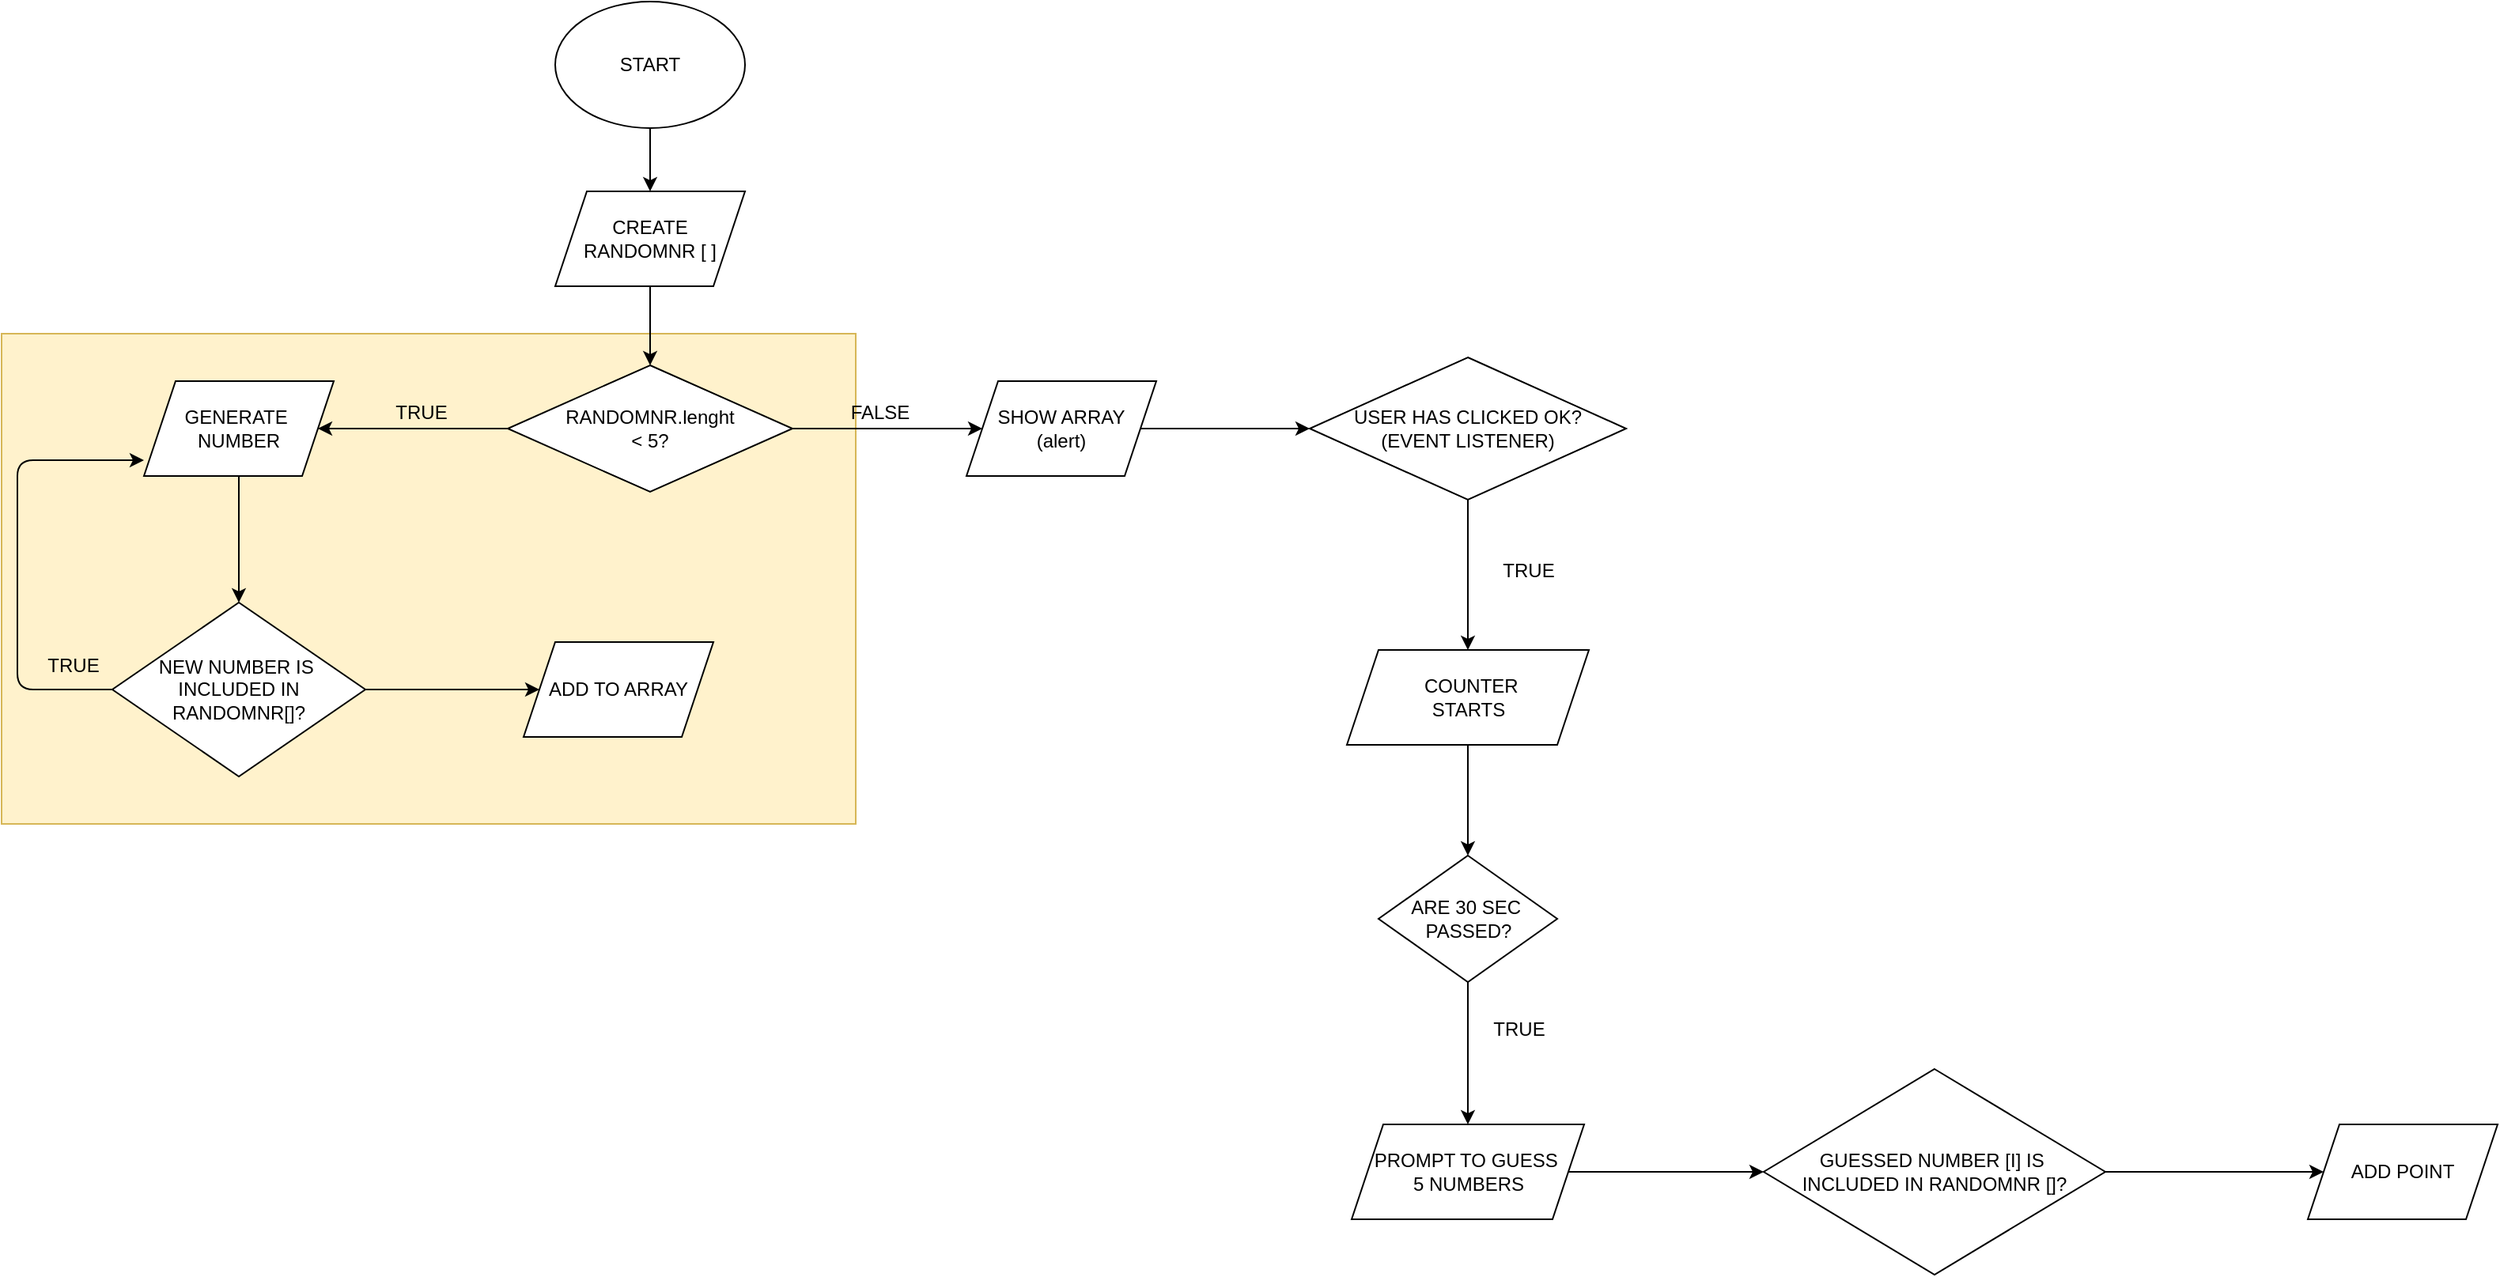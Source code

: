 <mxfile version="14.8.6" type="github">
  <diagram id="VKtjGuDG-OBuC9DLUCxS" name="Page-1">
    <mxGraphModel dx="1240" dy="643" grid="1" gridSize="10" guides="1" tooltips="1" connect="1" arrows="1" fold="1" page="1" pageScale="1" pageWidth="827" pageHeight="1169" math="0" shadow="0">
      <root>
        <mxCell id="0" />
        <mxCell id="1" parent="0" />
        <mxCell id="mYFiFboPeFFeAo_VUCuF-27" value="" style="rounded=0;whiteSpace=wrap;html=1;fillColor=#fff2cc;strokeColor=#d6b656;" vertex="1" parent="1">
          <mxGeometry y="230" width="540" height="310" as="geometry" />
        </mxCell>
        <mxCell id="mYFiFboPeFFeAo_VUCuF-3" value="" style="edgeStyle=orthogonalEdgeStyle;rounded=0;orthogonalLoop=1;jettySize=auto;html=1;" edge="1" parent="1" source="mYFiFboPeFFeAo_VUCuF-1" target="mYFiFboPeFFeAo_VUCuF-2">
          <mxGeometry relative="1" as="geometry" />
        </mxCell>
        <mxCell id="mYFiFboPeFFeAo_VUCuF-1" value="START" style="ellipse;whiteSpace=wrap;html=1;" vertex="1" parent="1">
          <mxGeometry x="350" y="20" width="120" height="80" as="geometry" />
        </mxCell>
        <mxCell id="mYFiFboPeFFeAo_VUCuF-9" value="" style="edgeStyle=orthogonalEdgeStyle;rounded=0;orthogonalLoop=1;jettySize=auto;html=1;" edge="1" parent="1" source="mYFiFboPeFFeAo_VUCuF-2">
          <mxGeometry relative="1" as="geometry">
            <mxPoint x="410" y="250" as="targetPoint" />
          </mxGeometry>
        </mxCell>
        <mxCell id="mYFiFboPeFFeAo_VUCuF-2" value="CREATE &lt;br&gt;RANDOMNR [ ]" style="shape=parallelogram;perimeter=parallelogramPerimeter;whiteSpace=wrap;html=1;fixedSize=1;" vertex="1" parent="1">
          <mxGeometry x="350" y="140" width="120" height="60" as="geometry" />
        </mxCell>
        <mxCell id="mYFiFboPeFFeAo_VUCuF-13" value="" style="edgeStyle=orthogonalEdgeStyle;rounded=0;orthogonalLoop=1;jettySize=auto;html=1;" edge="1" parent="1" source="mYFiFboPeFFeAo_VUCuF-10" target="mYFiFboPeFFeAo_VUCuF-12">
          <mxGeometry relative="1" as="geometry" />
        </mxCell>
        <mxCell id="mYFiFboPeFFeAo_VUCuF-29" value="" style="edgeStyle=orthogonalEdgeStyle;rounded=0;orthogonalLoop=1;jettySize=auto;html=1;" edge="1" parent="1" source="mYFiFboPeFFeAo_VUCuF-10" target="mYFiFboPeFFeAo_VUCuF-28">
          <mxGeometry relative="1" as="geometry" />
        </mxCell>
        <mxCell id="mYFiFboPeFFeAo_VUCuF-10" value="RANDOMNR.lenght&lt;br&gt;&amp;lt; 5?" style="rhombus;whiteSpace=wrap;html=1;" vertex="1" parent="1">
          <mxGeometry x="320" y="250" width="180" height="80" as="geometry" />
        </mxCell>
        <mxCell id="mYFiFboPeFFeAo_VUCuF-18" value="" style="edgeStyle=orthogonalEdgeStyle;rounded=0;orthogonalLoop=1;jettySize=auto;html=1;" edge="1" parent="1" source="mYFiFboPeFFeAo_VUCuF-12" target="mYFiFboPeFFeAo_VUCuF-17">
          <mxGeometry relative="1" as="geometry" />
        </mxCell>
        <mxCell id="mYFiFboPeFFeAo_VUCuF-12" value="GENERATE&amp;nbsp;&lt;br&gt;NUMBER" style="shape=parallelogram;perimeter=parallelogramPerimeter;whiteSpace=wrap;html=1;fixedSize=1;" vertex="1" parent="1">
          <mxGeometry x="90" y="260" width="120" height="60" as="geometry" />
        </mxCell>
        <mxCell id="mYFiFboPeFFeAo_VUCuF-14" value="TRUE" style="text;html=1;align=center;verticalAlign=middle;resizable=0;points=[];autosize=1;strokeColor=none;" vertex="1" parent="1">
          <mxGeometry x="240" y="270" width="50" height="20" as="geometry" />
        </mxCell>
        <mxCell id="mYFiFboPeFFeAo_VUCuF-26" value="" style="edgeStyle=orthogonalEdgeStyle;rounded=0;orthogonalLoop=1;jettySize=auto;html=1;" edge="1" parent="1" source="mYFiFboPeFFeAo_VUCuF-17" target="mYFiFboPeFFeAo_VUCuF-25">
          <mxGeometry relative="1" as="geometry" />
        </mxCell>
        <mxCell id="mYFiFboPeFFeAo_VUCuF-17" value="NEW NUMBER IS&amp;nbsp;&lt;br&gt;INCLUDED IN&lt;br&gt;RANDOMNR[]?" style="rhombus;whiteSpace=wrap;html=1;" vertex="1" parent="1">
          <mxGeometry x="70" y="400" width="160" height="110" as="geometry" />
        </mxCell>
        <mxCell id="mYFiFboPeFFeAo_VUCuF-23" value="" style="endArrow=classic;html=1;exitX=0;exitY=0.5;exitDx=0;exitDy=0;" edge="1" parent="1" source="mYFiFboPeFFeAo_VUCuF-17">
          <mxGeometry width="50" height="50" relative="1" as="geometry">
            <mxPoint x="40" y="360" as="sourcePoint" />
            <mxPoint x="90" y="310" as="targetPoint" />
            <Array as="points">
              <mxPoint x="10" y="455" />
              <mxPoint x="10" y="310" />
            </Array>
          </mxGeometry>
        </mxCell>
        <mxCell id="mYFiFboPeFFeAo_VUCuF-24" value="TRUE" style="text;html=1;align=center;verticalAlign=middle;resizable=0;points=[];autosize=1;strokeColor=none;" vertex="1" parent="1">
          <mxGeometry x="20" y="430" width="50" height="20" as="geometry" />
        </mxCell>
        <mxCell id="mYFiFboPeFFeAo_VUCuF-25" value="ADD TO ARRAY" style="shape=parallelogram;perimeter=parallelogramPerimeter;whiteSpace=wrap;html=1;fixedSize=1;" vertex="1" parent="1">
          <mxGeometry x="330" y="425" width="120" height="60" as="geometry" />
        </mxCell>
        <mxCell id="mYFiFboPeFFeAo_VUCuF-33" value="" style="edgeStyle=orthogonalEdgeStyle;rounded=0;orthogonalLoop=1;jettySize=auto;html=1;" edge="1" parent="1" source="mYFiFboPeFFeAo_VUCuF-28" target="mYFiFboPeFFeAo_VUCuF-32">
          <mxGeometry relative="1" as="geometry" />
        </mxCell>
        <mxCell id="mYFiFboPeFFeAo_VUCuF-28" value="SHOW ARRAY&lt;br&gt;(alert)" style="shape=parallelogram;perimeter=parallelogramPerimeter;whiteSpace=wrap;html=1;fixedSize=1;" vertex="1" parent="1">
          <mxGeometry x="610" y="260" width="120" height="60" as="geometry" />
        </mxCell>
        <mxCell id="mYFiFboPeFFeAo_VUCuF-30" value="FALSE" style="text;html=1;align=center;verticalAlign=middle;resizable=0;points=[];autosize=1;strokeColor=none;" vertex="1" parent="1">
          <mxGeometry x="530" y="270" width="50" height="20" as="geometry" />
        </mxCell>
        <mxCell id="mYFiFboPeFFeAo_VUCuF-35" value="" style="edgeStyle=orthogonalEdgeStyle;rounded=0;orthogonalLoop=1;jettySize=auto;html=1;" edge="1" parent="1" source="mYFiFboPeFFeAo_VUCuF-32" target="mYFiFboPeFFeAo_VUCuF-34">
          <mxGeometry relative="1" as="geometry" />
        </mxCell>
        <mxCell id="mYFiFboPeFFeAo_VUCuF-32" value="USER HAS CLICKED OK?&lt;br&gt;(EVENT LISTENER)" style="rhombus;whiteSpace=wrap;html=1;" vertex="1" parent="1">
          <mxGeometry x="827" y="245" width="200" height="90" as="geometry" />
        </mxCell>
        <mxCell id="mYFiFboPeFFeAo_VUCuF-38" value="" style="edgeStyle=orthogonalEdgeStyle;rounded=0;orthogonalLoop=1;jettySize=auto;html=1;" edge="1" parent="1" source="mYFiFboPeFFeAo_VUCuF-34" target="mYFiFboPeFFeAo_VUCuF-37">
          <mxGeometry relative="1" as="geometry" />
        </mxCell>
        <mxCell id="mYFiFboPeFFeAo_VUCuF-34" value="&amp;nbsp;COUNTER&lt;br&gt;STARTS" style="shape=parallelogram;perimeter=parallelogramPerimeter;whiteSpace=wrap;html=1;fixedSize=1;" vertex="1" parent="1">
          <mxGeometry x="850.5" y="430" width="153" height="60" as="geometry" />
        </mxCell>
        <mxCell id="mYFiFboPeFFeAo_VUCuF-36" value="TRUE" style="text;html=1;align=center;verticalAlign=middle;resizable=0;points=[];autosize=1;strokeColor=none;" vertex="1" parent="1">
          <mxGeometry x="940" y="370" width="50" height="20" as="geometry" />
        </mxCell>
        <mxCell id="mYFiFboPeFFeAo_VUCuF-40" value="" style="edgeStyle=orthogonalEdgeStyle;rounded=0;orthogonalLoop=1;jettySize=auto;html=1;" edge="1" parent="1" source="mYFiFboPeFFeAo_VUCuF-37" target="mYFiFboPeFFeAo_VUCuF-39">
          <mxGeometry relative="1" as="geometry" />
        </mxCell>
        <mxCell id="mYFiFboPeFFeAo_VUCuF-37" value="ARE 30 SEC&amp;nbsp;&lt;br&gt;PASSED?" style="rhombus;whiteSpace=wrap;html=1;" vertex="1" parent="1">
          <mxGeometry x="870.5" y="560" width="113" height="80" as="geometry" />
        </mxCell>
        <mxCell id="mYFiFboPeFFeAo_VUCuF-43" value="" style="edgeStyle=orthogonalEdgeStyle;rounded=0;orthogonalLoop=1;jettySize=auto;html=1;" edge="1" parent="1" source="mYFiFboPeFFeAo_VUCuF-39" target="mYFiFboPeFFeAo_VUCuF-42">
          <mxGeometry relative="1" as="geometry" />
        </mxCell>
        <mxCell id="mYFiFboPeFFeAo_VUCuF-39" value="PROMPT TO GUESS&amp;nbsp;&lt;br&gt;5 NUMBERS" style="shape=parallelogram;perimeter=parallelogramPerimeter;whiteSpace=wrap;html=1;fixedSize=1;" vertex="1" parent="1">
          <mxGeometry x="853.5" y="730" width="147" height="60" as="geometry" />
        </mxCell>
        <mxCell id="mYFiFboPeFFeAo_VUCuF-41" value="TRUE" style="text;html=1;align=center;verticalAlign=middle;resizable=0;points=[];autosize=1;strokeColor=none;" vertex="1" parent="1">
          <mxGeometry x="933.5" y="660" width="50" height="20" as="geometry" />
        </mxCell>
        <mxCell id="mYFiFboPeFFeAo_VUCuF-45" value="" style="edgeStyle=orthogonalEdgeStyle;rounded=0;orthogonalLoop=1;jettySize=auto;html=1;" edge="1" parent="1" source="mYFiFboPeFFeAo_VUCuF-42" target="mYFiFboPeFFeAo_VUCuF-44">
          <mxGeometry relative="1" as="geometry" />
        </mxCell>
        <mxCell id="mYFiFboPeFFeAo_VUCuF-42" value="GUESSED NUMBER [I] IS&amp;nbsp;&lt;br&gt;INCLUDED IN RANDOMNR []?" style="rhombus;whiteSpace=wrap;html=1;" vertex="1" parent="1">
          <mxGeometry x="1114" y="695" width="216" height="130" as="geometry" />
        </mxCell>
        <mxCell id="mYFiFboPeFFeAo_VUCuF-44" value="ADD POINT" style="shape=parallelogram;perimeter=parallelogramPerimeter;whiteSpace=wrap;html=1;fixedSize=1;" vertex="1" parent="1">
          <mxGeometry x="1458" y="730" width="120" height="60" as="geometry" />
        </mxCell>
      </root>
    </mxGraphModel>
  </diagram>
</mxfile>
